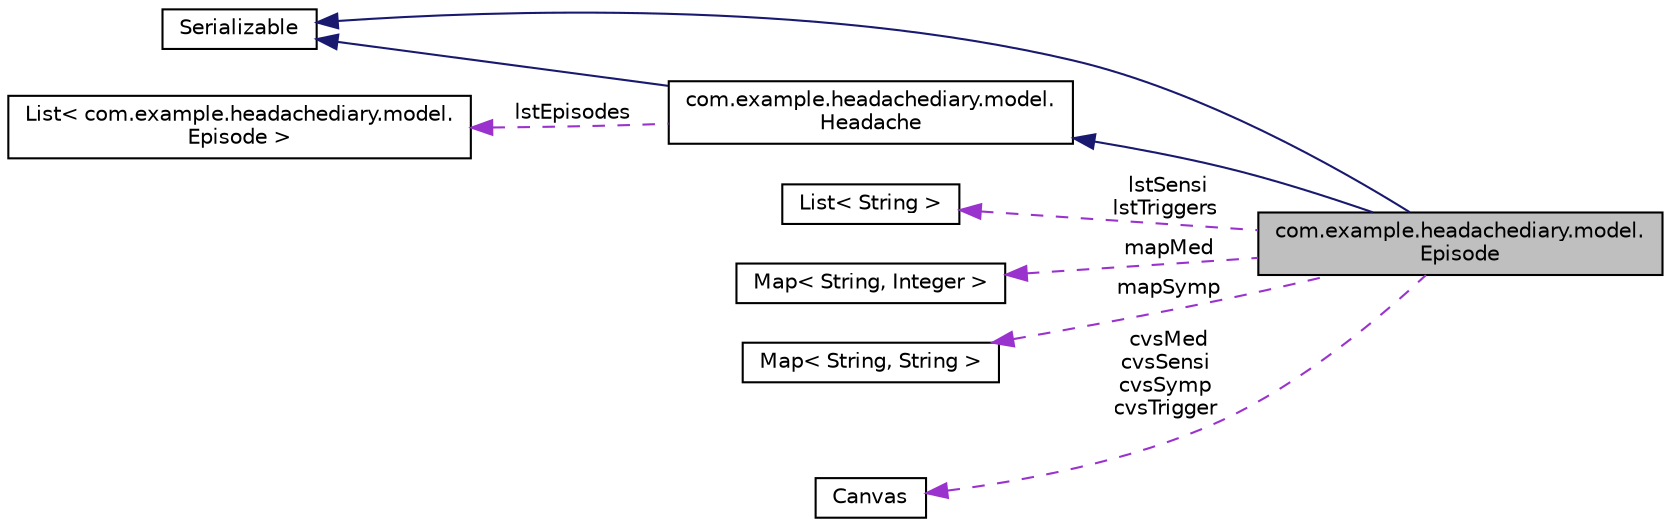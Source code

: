 digraph "com.example.headachediary.model.Episode"
{
 // LATEX_PDF_SIZE
  edge [fontname="Helvetica",fontsize="10",labelfontname="Helvetica",labelfontsize="10"];
  node [fontname="Helvetica",fontsize="10",shape=record];
  rankdir="LR";
  Node1 [label="com.example.headachediary.model.\lEpisode",height=0.2,width=0.4,color="black", fillcolor="grey75", style="filled", fontcolor="black",tooltip=" "];
  Node2 -> Node1 [dir="back",color="midnightblue",fontsize="10",style="solid",fontname="Helvetica"];
  Node2 [label="com.example.headachediary.model.\lHeadache",height=0.2,width=0.4,color="black", fillcolor="white", style="filled",URL="$classcom_1_1example_1_1headachediary_1_1model_1_1_headache.html",tooltip=" "];
  Node3 -> Node2 [dir="back",color="midnightblue",fontsize="10",style="solid",fontname="Helvetica"];
  Node3 [label="Serializable",height=0.2,width=0.4,color="black", fillcolor="white", style="filled",tooltip=" "];
  Node4 -> Node2 [dir="back",color="darkorchid3",fontsize="10",style="dashed",label=" lstEpisodes" ,fontname="Helvetica"];
  Node4 [label="List\< com.example.headachediary.model.\lEpisode \>",height=0.2,width=0.4,color="black", fillcolor="white", style="filled",tooltip=" "];
  Node3 -> Node1 [dir="back",color="midnightblue",fontsize="10",style="solid",fontname="Helvetica"];
  Node5 -> Node1 [dir="back",color="darkorchid3",fontsize="10",style="dashed",label=" lstSensi\nlstTriggers" ,fontname="Helvetica"];
  Node5 [label="List\< String \>",height=0.2,width=0.4,color="black", fillcolor="white", style="filled",tooltip=" "];
  Node6 -> Node1 [dir="back",color="darkorchid3",fontsize="10",style="dashed",label=" mapMed" ,fontname="Helvetica"];
  Node6 [label="Map\< String, Integer \>",height=0.2,width=0.4,color="black", fillcolor="white", style="filled",tooltip=" "];
  Node7 -> Node1 [dir="back",color="darkorchid3",fontsize="10",style="dashed",label=" mapSymp" ,fontname="Helvetica"];
  Node7 [label="Map\< String, String \>",height=0.2,width=0.4,color="black", fillcolor="white", style="filled",tooltip=" "];
  Node8 -> Node1 [dir="back",color="darkorchid3",fontsize="10",style="dashed",label=" cvsMed\ncvsSensi\ncvsSymp\ncvsTrigger" ,fontname="Helvetica"];
  Node8 [label="Canvas",height=0.2,width=0.4,color="black", fillcolor="white", style="filled",tooltip=" "];
}
